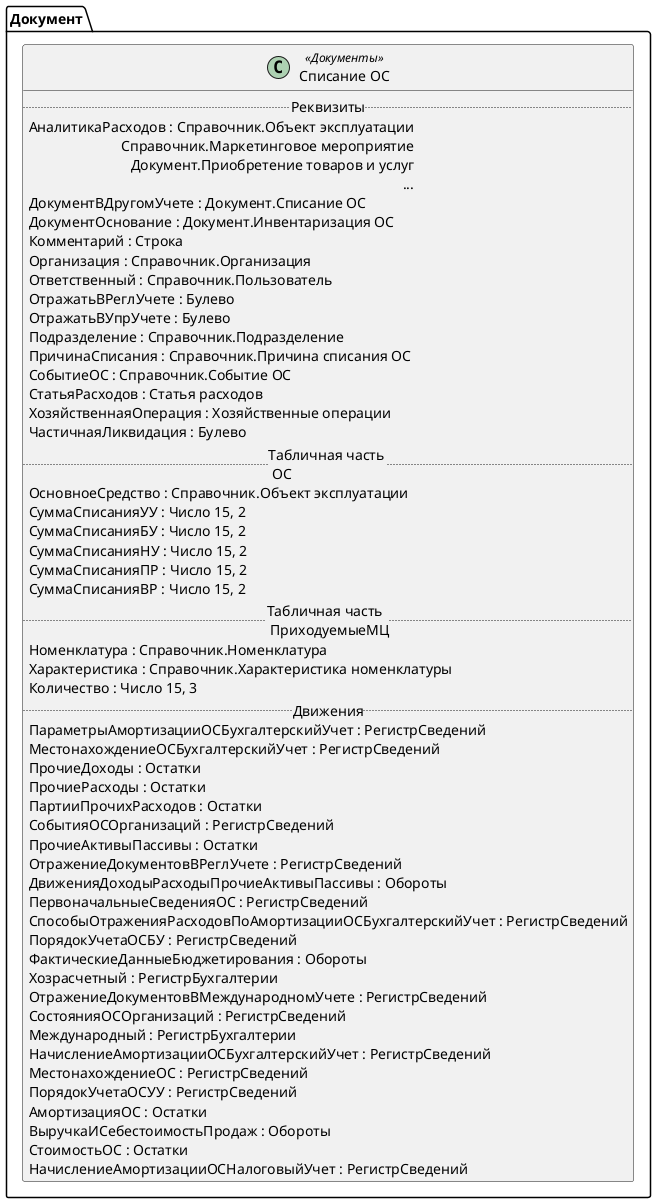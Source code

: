 ﻿@startuml СписаниеОС2_4
'!include templates.wsd
'..\include templates.wsd
class Документ.СписаниеОС2_4 as "Списание ОС" <<Документы>>
{
..Реквизиты..
АналитикаРасходов : Справочник.Объект эксплуатации\rСправочник.Маркетинговое мероприятие\rДокумент.Приобретение товаров и услуг\r...
ДокументВДругомУчете : Документ.Списание ОС
ДокументОснование : Документ.Инвентаризация ОС
Комментарий : Строка
Организация : Справочник.Организация
Ответственный : Справочник.Пользователь
ОтражатьВРеглУчете : Булево
ОтражатьВУпрУчете : Булево
Подразделение : Справочник.Подразделение
ПричинаСписания : Справочник.Причина списания ОС
СобытиеОС : Справочник.Событие ОС
СтатьяРасходов : Статья расходов
ХозяйственнаяОперация : Хозяйственные операции
ЧастичнаяЛиквидация : Булево
..Табличная часть \n ОС..
ОсновноеСредство : Справочник.Объект эксплуатации
СуммаСписанияУУ : Число 15, 2
СуммаСписанияБУ : Число 15, 2
СуммаСписанияНУ : Число 15, 2
СуммаСписанияПР : Число 15, 2
СуммаСписанияВР : Число 15, 2
..Табличная часть \n ПриходуемыеМЦ..
Номенклатура : Справочник.Номенклатура
Характеристика : Справочник.Характеристика номенклатуры
Количество : Число 15, 3
..Движения..
ПараметрыАмортизацииОСБухгалтерскийУчет : РегистрСведений
МестонахождениеОСБухгалтерскийУчет : РегистрСведений
ПрочиеДоходы : Остатки
ПрочиеРасходы : Остатки
ПартииПрочихРасходов : Остатки
СобытияОСОрганизаций : РегистрСведений
ПрочиеАктивыПассивы : Остатки
ОтражениеДокументовВРеглУчете : РегистрСведений
ДвиженияДоходыРасходыПрочиеАктивыПассивы : Обороты
ПервоначальныеСведенияОС : РегистрСведений
СпособыОтраженияРасходовПоАмортизацииОСБухгалтерскийУчет : РегистрСведений
ПорядокУчетаОСБУ : РегистрСведений
ФактическиеДанныеБюджетирования : Обороты
Хозрасчетный : РегистрБухгалтерии
ОтражениеДокументовВМеждународномУчете : РегистрСведений
СостоянияОСОрганизаций : РегистрСведений
Международный : РегистрБухгалтерии
НачислениеАмортизацииОСБухгалтерскийУчет : РегистрСведений
МестонахождениеОС : РегистрСведений
ПорядокУчетаОСУУ : РегистрСведений
АмортизацияОС : Остатки
ВыручкаИСебестоимостьПродаж : Обороты
СтоимостьОС : Остатки
НачислениеАмортизацииОСНалоговыйУчет : РегистрСведений
}
@enduml
